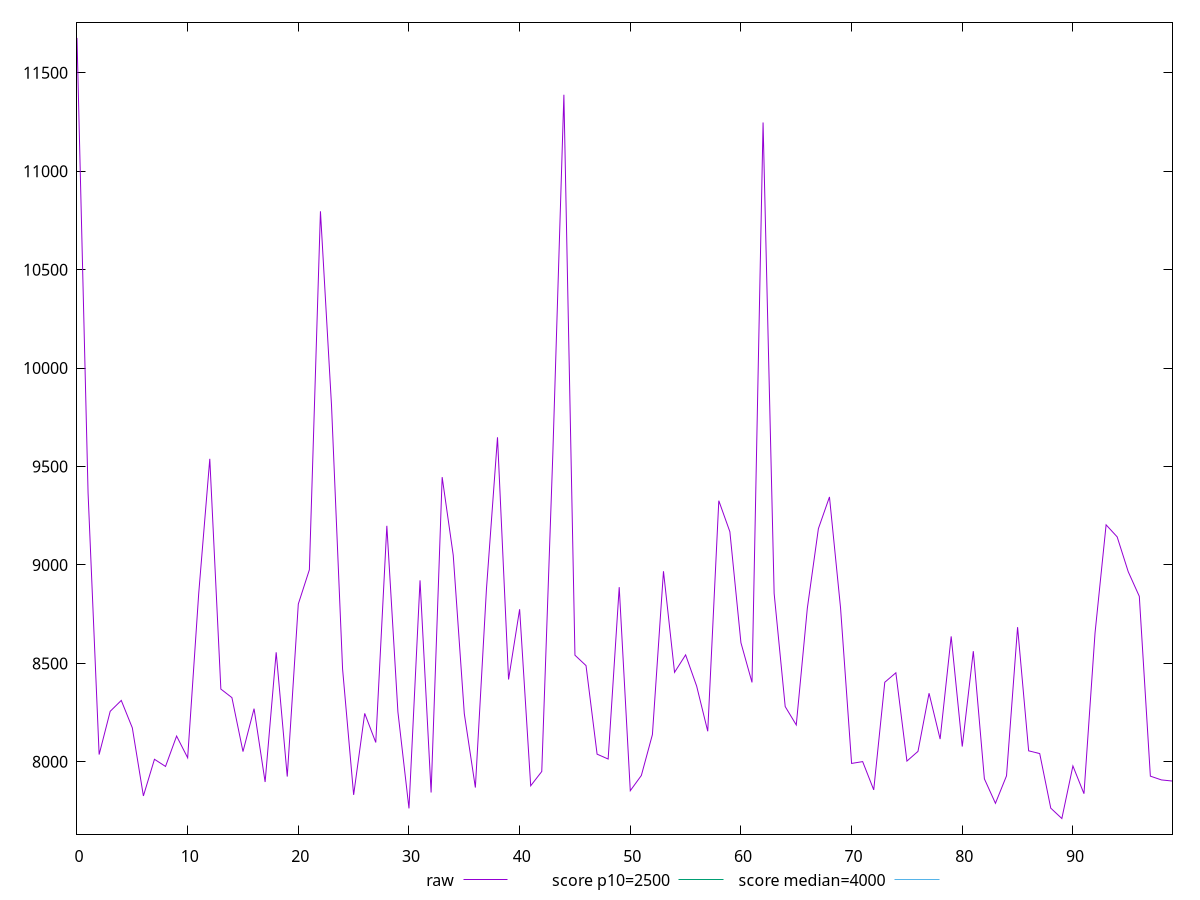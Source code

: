 reset

$raw <<EOF
0 11676.865999999996
1 9366.220000000003
2 8037.1539999999995
3 8256.7705
4 8312.093
5 8172.672
6 7826.9995
7 8013.1579999999985
8 7976.787
9 8131.0509999999995
10 8020.63
11 8855.633
12 9538.965
13 8369.702500000001
14 8326.143
15 8052.204000000003
16 8270.183500000001
17 7897.845499999999
18 8556.569
19 7925.449999999999
20 8801.7055
21 8975.8475
22 10796.446999999996
23 9810.498
24 8471.928000000002
25 7832.378000000001
26 8246.148
27 8098.530000000001
28 9198.969000000003
29 8253.786999999997
30 7763.670999999999
31 8921.752499999999
32 7844.272000000001
33 9446.106
34 9049.572000000002
35 8245.041
36 7869.518000000002
37 8875.739000000001
38 9648.482500000002
39 8418.4585
40 8775.108
41 7878.529999999999
42 7951.120499999998
43 9562.935000000003
44 11388.121000000001
45 8541.750000000002
46 8488.867000000002
47 8039.153000000002
48 8014.4285
49 8887.345
50 7853.565500000001
51 7930.833999999997
52 8138.511999999999
53 8968.012000000002
54 8454.730000000001
55 8543.351999999999
56 8384.362000000003
57 8155.408499999999
58 9326.405000000002
59 9168.787000000004
60 8605.068000000001
61 8403.529000000002
62 11247.404499999999
63 8855.498
64 8280.787
65 8187.467999999998
66 8780.201000000001
67 9184.467000000002
68 9345.436499999998
69 8783.137
70 7992.083000000002
71 8001.322499999998
72 7857.816999999999
73 8404.423999999999
74 8452.459499999999
75 8004.0015
76 8053.375
77 8348.563000000002
78 8115.807999999999
79 8637.283
80 8077.7255
81 8562.117999999999
82 7913.855999999999
83 7789.631000000003
84 7929.110999999999
85 8684.253000000002
86 8056.077999999999
87 8042.022
88 7764.852999999997
89 7712.285
90 7979.3125
91 7838.3565
92 8654.518999999998
93 9203.8225
94 9142.680499999999
95 8965.614999999998
96 8840.747500000001
97 7927.530999999997
98 7908.313
99 7902.517999999998
EOF

set key outside below
set xrange [0:99]
set yrange [7632.99338:11756.157619999996]
set trange [7632.99338:11756.157619999996]
set terminal svg size 640, 500 enhanced background rgb 'white'
set output "report_00013_2021-02-09T12-04-24.940Z/largest-contentful-paint/samples/pages+cached+noadtech/raw/values.svg"

plot $raw title "raw" with line, \
     2500 title "score p10=2500", \
     4000 title "score median=4000"

reset
